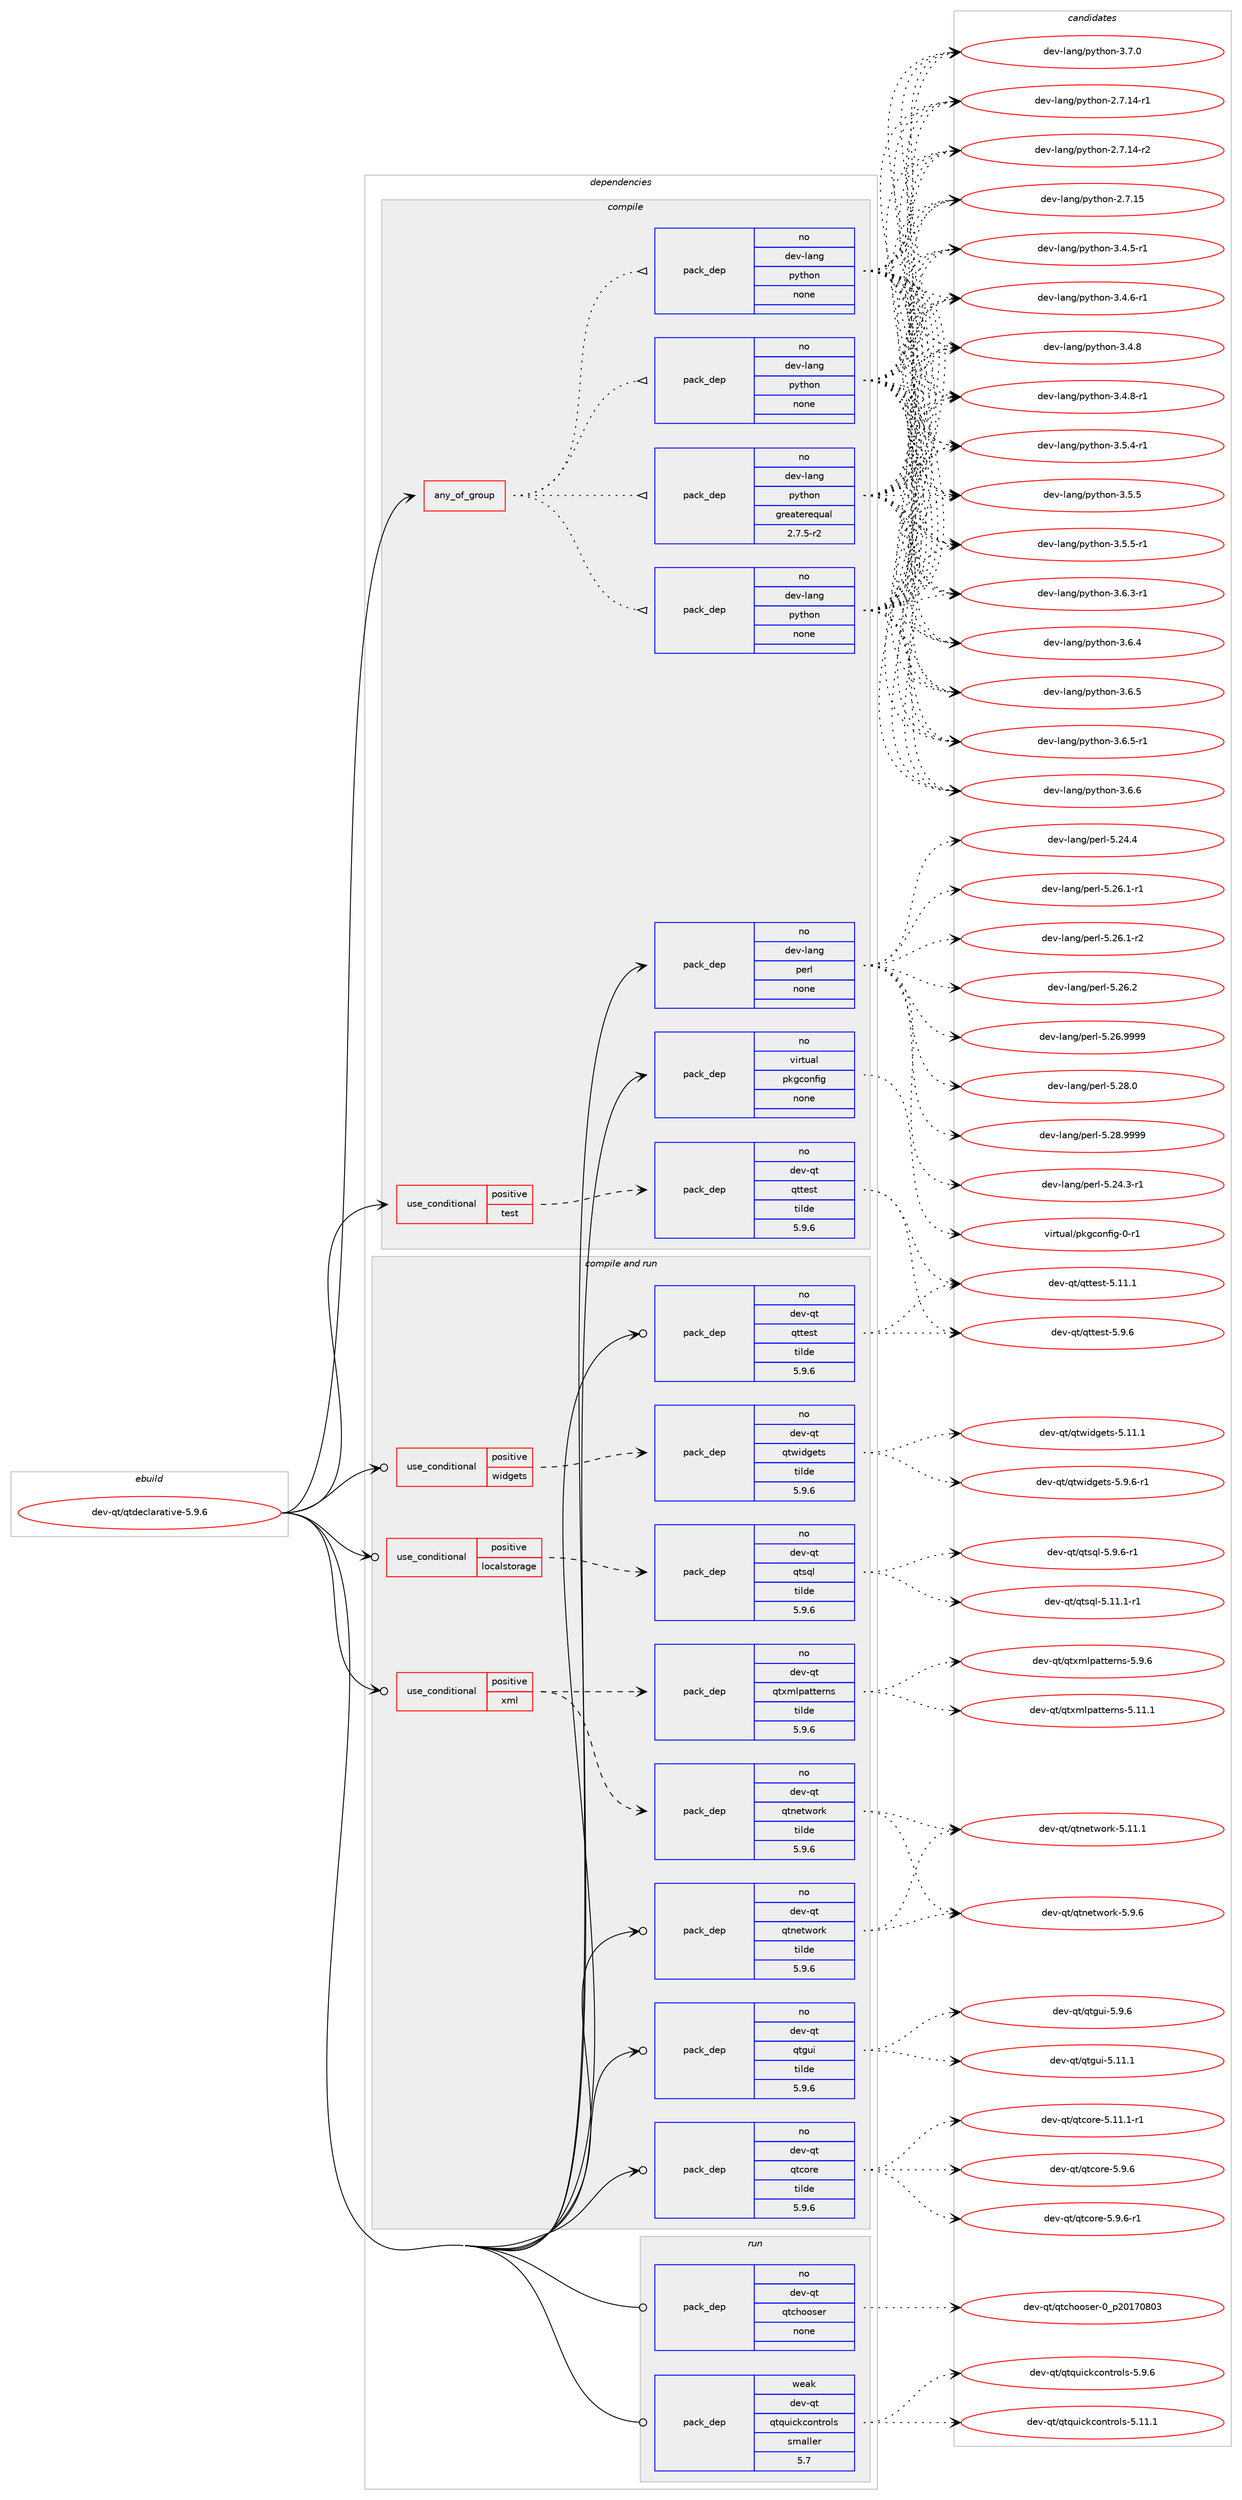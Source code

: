 digraph prolog {

# *************
# Graph options
# *************

newrank=true;
concentrate=true;
compound=true;
graph [rankdir=LR,fontname=Helvetica,fontsize=10,ranksep=1.5];#, ranksep=2.5, nodesep=0.2];
edge  [arrowhead=vee];
node  [fontname=Helvetica,fontsize=10];

# **********
# The ebuild
# **********

subgraph cluster_leftcol {
color=gray;
rank=same;
label=<<i>ebuild</i>>;
id [label="dev-qt/qtdeclarative-5.9.6", color=red, width=4, href="../dev-qt/qtdeclarative-5.9.6.svg"];
}

# ****************
# The dependencies
# ****************

subgraph cluster_midcol {
color=gray;
label=<<i>dependencies</i>>;
subgraph cluster_compile {
fillcolor="#eeeeee";
style=filled;
label=<<i>compile</i>>;
subgraph any115 {
dependency5321 [label=<<TABLE BORDER="0" CELLBORDER="1" CELLSPACING="0" CELLPADDING="4"><TR><TD CELLPADDING="10">any_of_group</TD></TR></TABLE>>, shape=none, color=red];subgraph pack4014 {
dependency5322 [label=<<TABLE BORDER="0" CELLBORDER="1" CELLSPACING="0" CELLPADDING="4" WIDTH="220"><TR><TD ROWSPAN="6" CELLPADDING="30">pack_dep</TD></TR><TR><TD WIDTH="110">no</TD></TR><TR><TD>dev-lang</TD></TR><TR><TD>python</TD></TR><TR><TD>none</TD></TR><TR><TD></TD></TR></TABLE>>, shape=none, color=blue];
}
dependency5321:e -> dependency5322:w [weight=20,style="dotted",arrowhead="oinv"];
subgraph pack4015 {
dependency5323 [label=<<TABLE BORDER="0" CELLBORDER="1" CELLSPACING="0" CELLPADDING="4" WIDTH="220"><TR><TD ROWSPAN="6" CELLPADDING="30">pack_dep</TD></TR><TR><TD WIDTH="110">no</TD></TR><TR><TD>dev-lang</TD></TR><TR><TD>python</TD></TR><TR><TD>none</TD></TR><TR><TD></TD></TR></TABLE>>, shape=none, color=blue];
}
dependency5321:e -> dependency5323:w [weight=20,style="dotted",arrowhead="oinv"];
subgraph pack4016 {
dependency5324 [label=<<TABLE BORDER="0" CELLBORDER="1" CELLSPACING="0" CELLPADDING="4" WIDTH="220"><TR><TD ROWSPAN="6" CELLPADDING="30">pack_dep</TD></TR><TR><TD WIDTH="110">no</TD></TR><TR><TD>dev-lang</TD></TR><TR><TD>python</TD></TR><TR><TD>none</TD></TR><TR><TD></TD></TR></TABLE>>, shape=none, color=blue];
}
dependency5321:e -> dependency5324:w [weight=20,style="dotted",arrowhead="oinv"];
subgraph pack4017 {
dependency5325 [label=<<TABLE BORDER="0" CELLBORDER="1" CELLSPACING="0" CELLPADDING="4" WIDTH="220"><TR><TD ROWSPAN="6" CELLPADDING="30">pack_dep</TD></TR><TR><TD WIDTH="110">no</TD></TR><TR><TD>dev-lang</TD></TR><TR><TD>python</TD></TR><TR><TD>greaterequal</TD></TR><TR><TD>2.7.5-r2</TD></TR></TABLE>>, shape=none, color=blue];
}
dependency5321:e -> dependency5325:w [weight=20,style="dotted",arrowhead="oinv"];
}
id:e -> dependency5321:w [weight=20,style="solid",arrowhead="vee"];
subgraph cond1184 {
dependency5326 [label=<<TABLE BORDER="0" CELLBORDER="1" CELLSPACING="0" CELLPADDING="4"><TR><TD ROWSPAN="3" CELLPADDING="10">use_conditional</TD></TR><TR><TD>positive</TD></TR><TR><TD>test</TD></TR></TABLE>>, shape=none, color=red];
subgraph pack4018 {
dependency5327 [label=<<TABLE BORDER="0" CELLBORDER="1" CELLSPACING="0" CELLPADDING="4" WIDTH="220"><TR><TD ROWSPAN="6" CELLPADDING="30">pack_dep</TD></TR><TR><TD WIDTH="110">no</TD></TR><TR><TD>dev-qt</TD></TR><TR><TD>qttest</TD></TR><TR><TD>tilde</TD></TR><TR><TD>5.9.6</TD></TR></TABLE>>, shape=none, color=blue];
}
dependency5326:e -> dependency5327:w [weight=20,style="dashed",arrowhead="vee"];
}
id:e -> dependency5326:w [weight=20,style="solid",arrowhead="vee"];
subgraph pack4019 {
dependency5328 [label=<<TABLE BORDER="0" CELLBORDER="1" CELLSPACING="0" CELLPADDING="4" WIDTH="220"><TR><TD ROWSPAN="6" CELLPADDING="30">pack_dep</TD></TR><TR><TD WIDTH="110">no</TD></TR><TR><TD>dev-lang</TD></TR><TR><TD>perl</TD></TR><TR><TD>none</TD></TR><TR><TD></TD></TR></TABLE>>, shape=none, color=blue];
}
id:e -> dependency5328:w [weight=20,style="solid",arrowhead="vee"];
subgraph pack4020 {
dependency5329 [label=<<TABLE BORDER="0" CELLBORDER="1" CELLSPACING="0" CELLPADDING="4" WIDTH="220"><TR><TD ROWSPAN="6" CELLPADDING="30">pack_dep</TD></TR><TR><TD WIDTH="110">no</TD></TR><TR><TD>virtual</TD></TR><TR><TD>pkgconfig</TD></TR><TR><TD>none</TD></TR><TR><TD></TD></TR></TABLE>>, shape=none, color=blue];
}
id:e -> dependency5329:w [weight=20,style="solid",arrowhead="vee"];
}
subgraph cluster_compileandrun {
fillcolor="#eeeeee";
style=filled;
label=<<i>compile and run</i>>;
subgraph cond1185 {
dependency5330 [label=<<TABLE BORDER="0" CELLBORDER="1" CELLSPACING="0" CELLPADDING="4"><TR><TD ROWSPAN="3" CELLPADDING="10">use_conditional</TD></TR><TR><TD>positive</TD></TR><TR><TD>localstorage</TD></TR></TABLE>>, shape=none, color=red];
subgraph pack4021 {
dependency5331 [label=<<TABLE BORDER="0" CELLBORDER="1" CELLSPACING="0" CELLPADDING="4" WIDTH="220"><TR><TD ROWSPAN="6" CELLPADDING="30">pack_dep</TD></TR><TR><TD WIDTH="110">no</TD></TR><TR><TD>dev-qt</TD></TR><TR><TD>qtsql</TD></TR><TR><TD>tilde</TD></TR><TR><TD>5.9.6</TD></TR></TABLE>>, shape=none, color=blue];
}
dependency5330:e -> dependency5331:w [weight=20,style="dashed",arrowhead="vee"];
}
id:e -> dependency5330:w [weight=20,style="solid",arrowhead="odotvee"];
subgraph cond1186 {
dependency5332 [label=<<TABLE BORDER="0" CELLBORDER="1" CELLSPACING="0" CELLPADDING="4"><TR><TD ROWSPAN="3" CELLPADDING="10">use_conditional</TD></TR><TR><TD>positive</TD></TR><TR><TD>widgets</TD></TR></TABLE>>, shape=none, color=red];
subgraph pack4022 {
dependency5333 [label=<<TABLE BORDER="0" CELLBORDER="1" CELLSPACING="0" CELLPADDING="4" WIDTH="220"><TR><TD ROWSPAN="6" CELLPADDING="30">pack_dep</TD></TR><TR><TD WIDTH="110">no</TD></TR><TR><TD>dev-qt</TD></TR><TR><TD>qtwidgets</TD></TR><TR><TD>tilde</TD></TR><TR><TD>5.9.6</TD></TR></TABLE>>, shape=none, color=blue];
}
dependency5332:e -> dependency5333:w [weight=20,style="dashed",arrowhead="vee"];
}
id:e -> dependency5332:w [weight=20,style="solid",arrowhead="odotvee"];
subgraph cond1187 {
dependency5334 [label=<<TABLE BORDER="0" CELLBORDER="1" CELLSPACING="0" CELLPADDING="4"><TR><TD ROWSPAN="3" CELLPADDING="10">use_conditional</TD></TR><TR><TD>positive</TD></TR><TR><TD>xml</TD></TR></TABLE>>, shape=none, color=red];
subgraph pack4023 {
dependency5335 [label=<<TABLE BORDER="0" CELLBORDER="1" CELLSPACING="0" CELLPADDING="4" WIDTH="220"><TR><TD ROWSPAN="6" CELLPADDING="30">pack_dep</TD></TR><TR><TD WIDTH="110">no</TD></TR><TR><TD>dev-qt</TD></TR><TR><TD>qtnetwork</TD></TR><TR><TD>tilde</TD></TR><TR><TD>5.9.6</TD></TR></TABLE>>, shape=none, color=blue];
}
dependency5334:e -> dependency5335:w [weight=20,style="dashed",arrowhead="vee"];
subgraph pack4024 {
dependency5336 [label=<<TABLE BORDER="0" CELLBORDER="1" CELLSPACING="0" CELLPADDING="4" WIDTH="220"><TR><TD ROWSPAN="6" CELLPADDING="30">pack_dep</TD></TR><TR><TD WIDTH="110">no</TD></TR><TR><TD>dev-qt</TD></TR><TR><TD>qtxmlpatterns</TD></TR><TR><TD>tilde</TD></TR><TR><TD>5.9.6</TD></TR></TABLE>>, shape=none, color=blue];
}
dependency5334:e -> dependency5336:w [weight=20,style="dashed",arrowhead="vee"];
}
id:e -> dependency5334:w [weight=20,style="solid",arrowhead="odotvee"];
subgraph pack4025 {
dependency5337 [label=<<TABLE BORDER="0" CELLBORDER="1" CELLSPACING="0" CELLPADDING="4" WIDTH="220"><TR><TD ROWSPAN="6" CELLPADDING="30">pack_dep</TD></TR><TR><TD WIDTH="110">no</TD></TR><TR><TD>dev-qt</TD></TR><TR><TD>qtcore</TD></TR><TR><TD>tilde</TD></TR><TR><TD>5.9.6</TD></TR></TABLE>>, shape=none, color=blue];
}
id:e -> dependency5337:w [weight=20,style="solid",arrowhead="odotvee"];
subgraph pack4026 {
dependency5338 [label=<<TABLE BORDER="0" CELLBORDER="1" CELLSPACING="0" CELLPADDING="4" WIDTH="220"><TR><TD ROWSPAN="6" CELLPADDING="30">pack_dep</TD></TR><TR><TD WIDTH="110">no</TD></TR><TR><TD>dev-qt</TD></TR><TR><TD>qtgui</TD></TR><TR><TD>tilde</TD></TR><TR><TD>5.9.6</TD></TR></TABLE>>, shape=none, color=blue];
}
id:e -> dependency5338:w [weight=20,style="solid",arrowhead="odotvee"];
subgraph pack4027 {
dependency5339 [label=<<TABLE BORDER="0" CELLBORDER="1" CELLSPACING="0" CELLPADDING="4" WIDTH="220"><TR><TD ROWSPAN="6" CELLPADDING="30">pack_dep</TD></TR><TR><TD WIDTH="110">no</TD></TR><TR><TD>dev-qt</TD></TR><TR><TD>qtnetwork</TD></TR><TR><TD>tilde</TD></TR><TR><TD>5.9.6</TD></TR></TABLE>>, shape=none, color=blue];
}
id:e -> dependency5339:w [weight=20,style="solid",arrowhead="odotvee"];
subgraph pack4028 {
dependency5340 [label=<<TABLE BORDER="0" CELLBORDER="1" CELLSPACING="0" CELLPADDING="4" WIDTH="220"><TR><TD ROWSPAN="6" CELLPADDING="30">pack_dep</TD></TR><TR><TD WIDTH="110">no</TD></TR><TR><TD>dev-qt</TD></TR><TR><TD>qttest</TD></TR><TR><TD>tilde</TD></TR><TR><TD>5.9.6</TD></TR></TABLE>>, shape=none, color=blue];
}
id:e -> dependency5340:w [weight=20,style="solid",arrowhead="odotvee"];
}
subgraph cluster_run {
fillcolor="#eeeeee";
style=filled;
label=<<i>run</i>>;
subgraph pack4029 {
dependency5341 [label=<<TABLE BORDER="0" CELLBORDER="1" CELLSPACING="0" CELLPADDING="4" WIDTH="220"><TR><TD ROWSPAN="6" CELLPADDING="30">pack_dep</TD></TR><TR><TD WIDTH="110">no</TD></TR><TR><TD>dev-qt</TD></TR><TR><TD>qtchooser</TD></TR><TR><TD>none</TD></TR><TR><TD></TD></TR></TABLE>>, shape=none, color=blue];
}
id:e -> dependency5341:w [weight=20,style="solid",arrowhead="odot"];
subgraph pack4030 {
dependency5342 [label=<<TABLE BORDER="0" CELLBORDER="1" CELLSPACING="0" CELLPADDING="4" WIDTH="220"><TR><TD ROWSPAN="6" CELLPADDING="30">pack_dep</TD></TR><TR><TD WIDTH="110">weak</TD></TR><TR><TD>dev-qt</TD></TR><TR><TD>qtquickcontrols</TD></TR><TR><TD>smaller</TD></TR><TR><TD>5.7</TD></TR></TABLE>>, shape=none, color=blue];
}
id:e -> dependency5342:w [weight=20,style="solid",arrowhead="odot"];
}
}

# **************
# The candidates
# **************

subgraph cluster_choices {
rank=same;
color=gray;
label=<<i>candidates</i>>;

subgraph choice4014 {
color=black;
nodesep=1;
choice100101118451089711010347112121116104111110455046554649524511449 [label="dev-lang/python-2.7.14-r1", color=red, width=4,href="../dev-lang/python-2.7.14-r1.svg"];
choice100101118451089711010347112121116104111110455046554649524511450 [label="dev-lang/python-2.7.14-r2", color=red, width=4,href="../dev-lang/python-2.7.14-r2.svg"];
choice10010111845108971101034711212111610411111045504655464953 [label="dev-lang/python-2.7.15", color=red, width=4,href="../dev-lang/python-2.7.15.svg"];
choice1001011184510897110103471121211161041111104551465246534511449 [label="dev-lang/python-3.4.5-r1", color=red, width=4,href="../dev-lang/python-3.4.5-r1.svg"];
choice1001011184510897110103471121211161041111104551465246544511449 [label="dev-lang/python-3.4.6-r1", color=red, width=4,href="../dev-lang/python-3.4.6-r1.svg"];
choice100101118451089711010347112121116104111110455146524656 [label="dev-lang/python-3.4.8", color=red, width=4,href="../dev-lang/python-3.4.8.svg"];
choice1001011184510897110103471121211161041111104551465246564511449 [label="dev-lang/python-3.4.8-r1", color=red, width=4,href="../dev-lang/python-3.4.8-r1.svg"];
choice1001011184510897110103471121211161041111104551465346524511449 [label="dev-lang/python-3.5.4-r1", color=red, width=4,href="../dev-lang/python-3.5.4-r1.svg"];
choice100101118451089711010347112121116104111110455146534653 [label="dev-lang/python-3.5.5", color=red, width=4,href="../dev-lang/python-3.5.5.svg"];
choice1001011184510897110103471121211161041111104551465346534511449 [label="dev-lang/python-3.5.5-r1", color=red, width=4,href="../dev-lang/python-3.5.5-r1.svg"];
choice1001011184510897110103471121211161041111104551465446514511449 [label="dev-lang/python-3.6.3-r1", color=red, width=4,href="../dev-lang/python-3.6.3-r1.svg"];
choice100101118451089711010347112121116104111110455146544652 [label="dev-lang/python-3.6.4", color=red, width=4,href="../dev-lang/python-3.6.4.svg"];
choice100101118451089711010347112121116104111110455146544653 [label="dev-lang/python-3.6.5", color=red, width=4,href="../dev-lang/python-3.6.5.svg"];
choice1001011184510897110103471121211161041111104551465446534511449 [label="dev-lang/python-3.6.5-r1", color=red, width=4,href="../dev-lang/python-3.6.5-r1.svg"];
choice100101118451089711010347112121116104111110455146544654 [label="dev-lang/python-3.6.6", color=red, width=4,href="../dev-lang/python-3.6.6.svg"];
choice100101118451089711010347112121116104111110455146554648 [label="dev-lang/python-3.7.0", color=red, width=4,href="../dev-lang/python-3.7.0.svg"];
dependency5322:e -> choice100101118451089711010347112121116104111110455046554649524511449:w [style=dotted,weight="100"];
dependency5322:e -> choice100101118451089711010347112121116104111110455046554649524511450:w [style=dotted,weight="100"];
dependency5322:e -> choice10010111845108971101034711212111610411111045504655464953:w [style=dotted,weight="100"];
dependency5322:e -> choice1001011184510897110103471121211161041111104551465246534511449:w [style=dotted,weight="100"];
dependency5322:e -> choice1001011184510897110103471121211161041111104551465246544511449:w [style=dotted,weight="100"];
dependency5322:e -> choice100101118451089711010347112121116104111110455146524656:w [style=dotted,weight="100"];
dependency5322:e -> choice1001011184510897110103471121211161041111104551465246564511449:w [style=dotted,weight="100"];
dependency5322:e -> choice1001011184510897110103471121211161041111104551465346524511449:w [style=dotted,weight="100"];
dependency5322:e -> choice100101118451089711010347112121116104111110455146534653:w [style=dotted,weight="100"];
dependency5322:e -> choice1001011184510897110103471121211161041111104551465346534511449:w [style=dotted,weight="100"];
dependency5322:e -> choice1001011184510897110103471121211161041111104551465446514511449:w [style=dotted,weight="100"];
dependency5322:e -> choice100101118451089711010347112121116104111110455146544652:w [style=dotted,weight="100"];
dependency5322:e -> choice100101118451089711010347112121116104111110455146544653:w [style=dotted,weight="100"];
dependency5322:e -> choice1001011184510897110103471121211161041111104551465446534511449:w [style=dotted,weight="100"];
dependency5322:e -> choice100101118451089711010347112121116104111110455146544654:w [style=dotted,weight="100"];
dependency5322:e -> choice100101118451089711010347112121116104111110455146554648:w [style=dotted,weight="100"];
}
subgraph choice4015 {
color=black;
nodesep=1;
choice100101118451089711010347112121116104111110455046554649524511449 [label="dev-lang/python-2.7.14-r1", color=red, width=4,href="../dev-lang/python-2.7.14-r1.svg"];
choice100101118451089711010347112121116104111110455046554649524511450 [label="dev-lang/python-2.7.14-r2", color=red, width=4,href="../dev-lang/python-2.7.14-r2.svg"];
choice10010111845108971101034711212111610411111045504655464953 [label="dev-lang/python-2.7.15", color=red, width=4,href="../dev-lang/python-2.7.15.svg"];
choice1001011184510897110103471121211161041111104551465246534511449 [label="dev-lang/python-3.4.5-r1", color=red, width=4,href="../dev-lang/python-3.4.5-r1.svg"];
choice1001011184510897110103471121211161041111104551465246544511449 [label="dev-lang/python-3.4.6-r1", color=red, width=4,href="../dev-lang/python-3.4.6-r1.svg"];
choice100101118451089711010347112121116104111110455146524656 [label="dev-lang/python-3.4.8", color=red, width=4,href="../dev-lang/python-3.4.8.svg"];
choice1001011184510897110103471121211161041111104551465246564511449 [label="dev-lang/python-3.4.8-r1", color=red, width=4,href="../dev-lang/python-3.4.8-r1.svg"];
choice1001011184510897110103471121211161041111104551465346524511449 [label="dev-lang/python-3.5.4-r1", color=red, width=4,href="../dev-lang/python-3.5.4-r1.svg"];
choice100101118451089711010347112121116104111110455146534653 [label="dev-lang/python-3.5.5", color=red, width=4,href="../dev-lang/python-3.5.5.svg"];
choice1001011184510897110103471121211161041111104551465346534511449 [label="dev-lang/python-3.5.5-r1", color=red, width=4,href="../dev-lang/python-3.5.5-r1.svg"];
choice1001011184510897110103471121211161041111104551465446514511449 [label="dev-lang/python-3.6.3-r1", color=red, width=4,href="../dev-lang/python-3.6.3-r1.svg"];
choice100101118451089711010347112121116104111110455146544652 [label="dev-lang/python-3.6.4", color=red, width=4,href="../dev-lang/python-3.6.4.svg"];
choice100101118451089711010347112121116104111110455146544653 [label="dev-lang/python-3.6.5", color=red, width=4,href="../dev-lang/python-3.6.5.svg"];
choice1001011184510897110103471121211161041111104551465446534511449 [label="dev-lang/python-3.6.5-r1", color=red, width=4,href="../dev-lang/python-3.6.5-r1.svg"];
choice100101118451089711010347112121116104111110455146544654 [label="dev-lang/python-3.6.6", color=red, width=4,href="../dev-lang/python-3.6.6.svg"];
choice100101118451089711010347112121116104111110455146554648 [label="dev-lang/python-3.7.0", color=red, width=4,href="../dev-lang/python-3.7.0.svg"];
dependency5323:e -> choice100101118451089711010347112121116104111110455046554649524511449:w [style=dotted,weight="100"];
dependency5323:e -> choice100101118451089711010347112121116104111110455046554649524511450:w [style=dotted,weight="100"];
dependency5323:e -> choice10010111845108971101034711212111610411111045504655464953:w [style=dotted,weight="100"];
dependency5323:e -> choice1001011184510897110103471121211161041111104551465246534511449:w [style=dotted,weight="100"];
dependency5323:e -> choice1001011184510897110103471121211161041111104551465246544511449:w [style=dotted,weight="100"];
dependency5323:e -> choice100101118451089711010347112121116104111110455146524656:w [style=dotted,weight="100"];
dependency5323:e -> choice1001011184510897110103471121211161041111104551465246564511449:w [style=dotted,weight="100"];
dependency5323:e -> choice1001011184510897110103471121211161041111104551465346524511449:w [style=dotted,weight="100"];
dependency5323:e -> choice100101118451089711010347112121116104111110455146534653:w [style=dotted,weight="100"];
dependency5323:e -> choice1001011184510897110103471121211161041111104551465346534511449:w [style=dotted,weight="100"];
dependency5323:e -> choice1001011184510897110103471121211161041111104551465446514511449:w [style=dotted,weight="100"];
dependency5323:e -> choice100101118451089711010347112121116104111110455146544652:w [style=dotted,weight="100"];
dependency5323:e -> choice100101118451089711010347112121116104111110455146544653:w [style=dotted,weight="100"];
dependency5323:e -> choice1001011184510897110103471121211161041111104551465446534511449:w [style=dotted,weight="100"];
dependency5323:e -> choice100101118451089711010347112121116104111110455146544654:w [style=dotted,weight="100"];
dependency5323:e -> choice100101118451089711010347112121116104111110455146554648:w [style=dotted,weight="100"];
}
subgraph choice4016 {
color=black;
nodesep=1;
choice100101118451089711010347112121116104111110455046554649524511449 [label="dev-lang/python-2.7.14-r1", color=red, width=4,href="../dev-lang/python-2.7.14-r1.svg"];
choice100101118451089711010347112121116104111110455046554649524511450 [label="dev-lang/python-2.7.14-r2", color=red, width=4,href="../dev-lang/python-2.7.14-r2.svg"];
choice10010111845108971101034711212111610411111045504655464953 [label="dev-lang/python-2.7.15", color=red, width=4,href="../dev-lang/python-2.7.15.svg"];
choice1001011184510897110103471121211161041111104551465246534511449 [label="dev-lang/python-3.4.5-r1", color=red, width=4,href="../dev-lang/python-3.4.5-r1.svg"];
choice1001011184510897110103471121211161041111104551465246544511449 [label="dev-lang/python-3.4.6-r1", color=red, width=4,href="../dev-lang/python-3.4.6-r1.svg"];
choice100101118451089711010347112121116104111110455146524656 [label="dev-lang/python-3.4.8", color=red, width=4,href="../dev-lang/python-3.4.8.svg"];
choice1001011184510897110103471121211161041111104551465246564511449 [label="dev-lang/python-3.4.8-r1", color=red, width=4,href="../dev-lang/python-3.4.8-r1.svg"];
choice1001011184510897110103471121211161041111104551465346524511449 [label="dev-lang/python-3.5.4-r1", color=red, width=4,href="../dev-lang/python-3.5.4-r1.svg"];
choice100101118451089711010347112121116104111110455146534653 [label="dev-lang/python-3.5.5", color=red, width=4,href="../dev-lang/python-3.5.5.svg"];
choice1001011184510897110103471121211161041111104551465346534511449 [label="dev-lang/python-3.5.5-r1", color=red, width=4,href="../dev-lang/python-3.5.5-r1.svg"];
choice1001011184510897110103471121211161041111104551465446514511449 [label="dev-lang/python-3.6.3-r1", color=red, width=4,href="../dev-lang/python-3.6.3-r1.svg"];
choice100101118451089711010347112121116104111110455146544652 [label="dev-lang/python-3.6.4", color=red, width=4,href="../dev-lang/python-3.6.4.svg"];
choice100101118451089711010347112121116104111110455146544653 [label="dev-lang/python-3.6.5", color=red, width=4,href="../dev-lang/python-3.6.5.svg"];
choice1001011184510897110103471121211161041111104551465446534511449 [label="dev-lang/python-3.6.5-r1", color=red, width=4,href="../dev-lang/python-3.6.5-r1.svg"];
choice100101118451089711010347112121116104111110455146544654 [label="dev-lang/python-3.6.6", color=red, width=4,href="../dev-lang/python-3.6.6.svg"];
choice100101118451089711010347112121116104111110455146554648 [label="dev-lang/python-3.7.0", color=red, width=4,href="../dev-lang/python-3.7.0.svg"];
dependency5324:e -> choice100101118451089711010347112121116104111110455046554649524511449:w [style=dotted,weight="100"];
dependency5324:e -> choice100101118451089711010347112121116104111110455046554649524511450:w [style=dotted,weight="100"];
dependency5324:e -> choice10010111845108971101034711212111610411111045504655464953:w [style=dotted,weight="100"];
dependency5324:e -> choice1001011184510897110103471121211161041111104551465246534511449:w [style=dotted,weight="100"];
dependency5324:e -> choice1001011184510897110103471121211161041111104551465246544511449:w [style=dotted,weight="100"];
dependency5324:e -> choice100101118451089711010347112121116104111110455146524656:w [style=dotted,weight="100"];
dependency5324:e -> choice1001011184510897110103471121211161041111104551465246564511449:w [style=dotted,weight="100"];
dependency5324:e -> choice1001011184510897110103471121211161041111104551465346524511449:w [style=dotted,weight="100"];
dependency5324:e -> choice100101118451089711010347112121116104111110455146534653:w [style=dotted,weight="100"];
dependency5324:e -> choice1001011184510897110103471121211161041111104551465346534511449:w [style=dotted,weight="100"];
dependency5324:e -> choice1001011184510897110103471121211161041111104551465446514511449:w [style=dotted,weight="100"];
dependency5324:e -> choice100101118451089711010347112121116104111110455146544652:w [style=dotted,weight="100"];
dependency5324:e -> choice100101118451089711010347112121116104111110455146544653:w [style=dotted,weight="100"];
dependency5324:e -> choice1001011184510897110103471121211161041111104551465446534511449:w [style=dotted,weight="100"];
dependency5324:e -> choice100101118451089711010347112121116104111110455146544654:w [style=dotted,weight="100"];
dependency5324:e -> choice100101118451089711010347112121116104111110455146554648:w [style=dotted,weight="100"];
}
subgraph choice4017 {
color=black;
nodesep=1;
choice100101118451089711010347112121116104111110455046554649524511449 [label="dev-lang/python-2.7.14-r1", color=red, width=4,href="../dev-lang/python-2.7.14-r1.svg"];
choice100101118451089711010347112121116104111110455046554649524511450 [label="dev-lang/python-2.7.14-r2", color=red, width=4,href="../dev-lang/python-2.7.14-r2.svg"];
choice10010111845108971101034711212111610411111045504655464953 [label="dev-lang/python-2.7.15", color=red, width=4,href="../dev-lang/python-2.7.15.svg"];
choice1001011184510897110103471121211161041111104551465246534511449 [label="dev-lang/python-3.4.5-r1", color=red, width=4,href="../dev-lang/python-3.4.5-r1.svg"];
choice1001011184510897110103471121211161041111104551465246544511449 [label="dev-lang/python-3.4.6-r1", color=red, width=4,href="../dev-lang/python-3.4.6-r1.svg"];
choice100101118451089711010347112121116104111110455146524656 [label="dev-lang/python-3.4.8", color=red, width=4,href="../dev-lang/python-3.4.8.svg"];
choice1001011184510897110103471121211161041111104551465246564511449 [label="dev-lang/python-3.4.8-r1", color=red, width=4,href="../dev-lang/python-3.4.8-r1.svg"];
choice1001011184510897110103471121211161041111104551465346524511449 [label="dev-lang/python-3.5.4-r1", color=red, width=4,href="../dev-lang/python-3.5.4-r1.svg"];
choice100101118451089711010347112121116104111110455146534653 [label="dev-lang/python-3.5.5", color=red, width=4,href="../dev-lang/python-3.5.5.svg"];
choice1001011184510897110103471121211161041111104551465346534511449 [label="dev-lang/python-3.5.5-r1", color=red, width=4,href="../dev-lang/python-3.5.5-r1.svg"];
choice1001011184510897110103471121211161041111104551465446514511449 [label="dev-lang/python-3.6.3-r1", color=red, width=4,href="../dev-lang/python-3.6.3-r1.svg"];
choice100101118451089711010347112121116104111110455146544652 [label="dev-lang/python-3.6.4", color=red, width=4,href="../dev-lang/python-3.6.4.svg"];
choice100101118451089711010347112121116104111110455146544653 [label="dev-lang/python-3.6.5", color=red, width=4,href="../dev-lang/python-3.6.5.svg"];
choice1001011184510897110103471121211161041111104551465446534511449 [label="dev-lang/python-3.6.5-r1", color=red, width=4,href="../dev-lang/python-3.6.5-r1.svg"];
choice100101118451089711010347112121116104111110455146544654 [label="dev-lang/python-3.6.6", color=red, width=4,href="../dev-lang/python-3.6.6.svg"];
choice100101118451089711010347112121116104111110455146554648 [label="dev-lang/python-3.7.0", color=red, width=4,href="../dev-lang/python-3.7.0.svg"];
dependency5325:e -> choice100101118451089711010347112121116104111110455046554649524511449:w [style=dotted,weight="100"];
dependency5325:e -> choice100101118451089711010347112121116104111110455046554649524511450:w [style=dotted,weight="100"];
dependency5325:e -> choice10010111845108971101034711212111610411111045504655464953:w [style=dotted,weight="100"];
dependency5325:e -> choice1001011184510897110103471121211161041111104551465246534511449:w [style=dotted,weight="100"];
dependency5325:e -> choice1001011184510897110103471121211161041111104551465246544511449:w [style=dotted,weight="100"];
dependency5325:e -> choice100101118451089711010347112121116104111110455146524656:w [style=dotted,weight="100"];
dependency5325:e -> choice1001011184510897110103471121211161041111104551465246564511449:w [style=dotted,weight="100"];
dependency5325:e -> choice1001011184510897110103471121211161041111104551465346524511449:w [style=dotted,weight="100"];
dependency5325:e -> choice100101118451089711010347112121116104111110455146534653:w [style=dotted,weight="100"];
dependency5325:e -> choice1001011184510897110103471121211161041111104551465346534511449:w [style=dotted,weight="100"];
dependency5325:e -> choice1001011184510897110103471121211161041111104551465446514511449:w [style=dotted,weight="100"];
dependency5325:e -> choice100101118451089711010347112121116104111110455146544652:w [style=dotted,weight="100"];
dependency5325:e -> choice100101118451089711010347112121116104111110455146544653:w [style=dotted,weight="100"];
dependency5325:e -> choice1001011184510897110103471121211161041111104551465446534511449:w [style=dotted,weight="100"];
dependency5325:e -> choice100101118451089711010347112121116104111110455146544654:w [style=dotted,weight="100"];
dependency5325:e -> choice100101118451089711010347112121116104111110455146554648:w [style=dotted,weight="100"];
}
subgraph choice4018 {
color=black;
nodesep=1;
choice100101118451131164711311611610111511645534649494649 [label="dev-qt/qttest-5.11.1", color=red, width=4,href="../dev-qt/qttest-5.11.1.svg"];
choice1001011184511311647113116116101115116455346574654 [label="dev-qt/qttest-5.9.6", color=red, width=4,href="../dev-qt/qttest-5.9.6.svg"];
dependency5327:e -> choice100101118451131164711311611610111511645534649494649:w [style=dotted,weight="100"];
dependency5327:e -> choice1001011184511311647113116116101115116455346574654:w [style=dotted,weight="100"];
}
subgraph choice4019 {
color=black;
nodesep=1;
choice100101118451089711010347112101114108455346505246514511449 [label="dev-lang/perl-5.24.3-r1", color=red, width=4,href="../dev-lang/perl-5.24.3-r1.svg"];
choice10010111845108971101034711210111410845534650524652 [label="dev-lang/perl-5.24.4", color=red, width=4,href="../dev-lang/perl-5.24.4.svg"];
choice100101118451089711010347112101114108455346505446494511449 [label="dev-lang/perl-5.26.1-r1", color=red, width=4,href="../dev-lang/perl-5.26.1-r1.svg"];
choice100101118451089711010347112101114108455346505446494511450 [label="dev-lang/perl-5.26.1-r2", color=red, width=4,href="../dev-lang/perl-5.26.1-r2.svg"];
choice10010111845108971101034711210111410845534650544650 [label="dev-lang/perl-5.26.2", color=red, width=4,href="../dev-lang/perl-5.26.2.svg"];
choice10010111845108971101034711210111410845534650544657575757 [label="dev-lang/perl-5.26.9999", color=red, width=4,href="../dev-lang/perl-5.26.9999.svg"];
choice10010111845108971101034711210111410845534650564648 [label="dev-lang/perl-5.28.0", color=red, width=4,href="../dev-lang/perl-5.28.0.svg"];
choice10010111845108971101034711210111410845534650564657575757 [label="dev-lang/perl-5.28.9999", color=red, width=4,href="../dev-lang/perl-5.28.9999.svg"];
dependency5328:e -> choice100101118451089711010347112101114108455346505246514511449:w [style=dotted,weight="100"];
dependency5328:e -> choice10010111845108971101034711210111410845534650524652:w [style=dotted,weight="100"];
dependency5328:e -> choice100101118451089711010347112101114108455346505446494511449:w [style=dotted,weight="100"];
dependency5328:e -> choice100101118451089711010347112101114108455346505446494511450:w [style=dotted,weight="100"];
dependency5328:e -> choice10010111845108971101034711210111410845534650544650:w [style=dotted,weight="100"];
dependency5328:e -> choice10010111845108971101034711210111410845534650544657575757:w [style=dotted,weight="100"];
dependency5328:e -> choice10010111845108971101034711210111410845534650564648:w [style=dotted,weight="100"];
dependency5328:e -> choice10010111845108971101034711210111410845534650564657575757:w [style=dotted,weight="100"];
}
subgraph choice4020 {
color=black;
nodesep=1;
choice11810511411611797108471121071039911111010210510345484511449 [label="virtual/pkgconfig-0-r1", color=red, width=4,href="../virtual/pkgconfig-0-r1.svg"];
dependency5329:e -> choice11810511411611797108471121071039911111010210510345484511449:w [style=dotted,weight="100"];
}
subgraph choice4021 {
color=black;
nodesep=1;
choice1001011184511311647113116115113108455346494946494511449 [label="dev-qt/qtsql-5.11.1-r1", color=red, width=4,href="../dev-qt/qtsql-5.11.1-r1.svg"];
choice10010111845113116471131161151131084553465746544511449 [label="dev-qt/qtsql-5.9.6-r1", color=red, width=4,href="../dev-qt/qtsql-5.9.6-r1.svg"];
dependency5331:e -> choice1001011184511311647113116115113108455346494946494511449:w [style=dotted,weight="100"];
dependency5331:e -> choice10010111845113116471131161151131084553465746544511449:w [style=dotted,weight="100"];
}
subgraph choice4022 {
color=black;
nodesep=1;
choice100101118451131164711311611910510010310111611545534649494649 [label="dev-qt/qtwidgets-5.11.1", color=red, width=4,href="../dev-qt/qtwidgets-5.11.1.svg"];
choice10010111845113116471131161191051001031011161154553465746544511449 [label="dev-qt/qtwidgets-5.9.6-r1", color=red, width=4,href="../dev-qt/qtwidgets-5.9.6-r1.svg"];
dependency5333:e -> choice100101118451131164711311611910510010310111611545534649494649:w [style=dotted,weight="100"];
dependency5333:e -> choice10010111845113116471131161191051001031011161154553465746544511449:w [style=dotted,weight="100"];
}
subgraph choice4023 {
color=black;
nodesep=1;
choice100101118451131164711311611010111611911111410745534649494649 [label="dev-qt/qtnetwork-5.11.1", color=red, width=4,href="../dev-qt/qtnetwork-5.11.1.svg"];
choice1001011184511311647113116110101116119111114107455346574654 [label="dev-qt/qtnetwork-5.9.6", color=red, width=4,href="../dev-qt/qtnetwork-5.9.6.svg"];
dependency5335:e -> choice100101118451131164711311611010111611911111410745534649494649:w [style=dotted,weight="100"];
dependency5335:e -> choice1001011184511311647113116110101116119111114107455346574654:w [style=dotted,weight="100"];
}
subgraph choice4024 {
color=black;
nodesep=1;
choice10010111845113116471131161201091081129711611610111411011545534649494649 [label="dev-qt/qtxmlpatterns-5.11.1", color=red, width=4,href="../dev-qt/qtxmlpatterns-5.11.1.svg"];
choice100101118451131164711311612010910811297116116101114110115455346574654 [label="dev-qt/qtxmlpatterns-5.9.6", color=red, width=4,href="../dev-qt/qtxmlpatterns-5.9.6.svg"];
dependency5336:e -> choice10010111845113116471131161201091081129711611610111411011545534649494649:w [style=dotted,weight="100"];
dependency5336:e -> choice100101118451131164711311612010910811297116116101114110115455346574654:w [style=dotted,weight="100"];
}
subgraph choice4025 {
color=black;
nodesep=1;
choice100101118451131164711311699111114101455346494946494511449 [label="dev-qt/qtcore-5.11.1-r1", color=red, width=4,href="../dev-qt/qtcore-5.11.1-r1.svg"];
choice100101118451131164711311699111114101455346574654 [label="dev-qt/qtcore-5.9.6", color=red, width=4,href="../dev-qt/qtcore-5.9.6.svg"];
choice1001011184511311647113116991111141014553465746544511449 [label="dev-qt/qtcore-5.9.6-r1", color=red, width=4,href="../dev-qt/qtcore-5.9.6-r1.svg"];
dependency5337:e -> choice100101118451131164711311699111114101455346494946494511449:w [style=dotted,weight="100"];
dependency5337:e -> choice100101118451131164711311699111114101455346574654:w [style=dotted,weight="100"];
dependency5337:e -> choice1001011184511311647113116991111141014553465746544511449:w [style=dotted,weight="100"];
}
subgraph choice4026 {
color=black;
nodesep=1;
choice100101118451131164711311610311710545534649494649 [label="dev-qt/qtgui-5.11.1", color=red, width=4,href="../dev-qt/qtgui-5.11.1.svg"];
choice1001011184511311647113116103117105455346574654 [label="dev-qt/qtgui-5.9.6", color=red, width=4,href="../dev-qt/qtgui-5.9.6.svg"];
dependency5338:e -> choice100101118451131164711311610311710545534649494649:w [style=dotted,weight="100"];
dependency5338:e -> choice1001011184511311647113116103117105455346574654:w [style=dotted,weight="100"];
}
subgraph choice4027 {
color=black;
nodesep=1;
choice100101118451131164711311611010111611911111410745534649494649 [label="dev-qt/qtnetwork-5.11.1", color=red, width=4,href="../dev-qt/qtnetwork-5.11.1.svg"];
choice1001011184511311647113116110101116119111114107455346574654 [label="dev-qt/qtnetwork-5.9.6", color=red, width=4,href="../dev-qt/qtnetwork-5.9.6.svg"];
dependency5339:e -> choice100101118451131164711311611010111611911111410745534649494649:w [style=dotted,weight="100"];
dependency5339:e -> choice1001011184511311647113116110101116119111114107455346574654:w [style=dotted,weight="100"];
}
subgraph choice4028 {
color=black;
nodesep=1;
choice100101118451131164711311611610111511645534649494649 [label="dev-qt/qttest-5.11.1", color=red, width=4,href="../dev-qt/qttest-5.11.1.svg"];
choice1001011184511311647113116116101115116455346574654 [label="dev-qt/qttest-5.9.6", color=red, width=4,href="../dev-qt/qttest-5.9.6.svg"];
dependency5340:e -> choice100101118451131164711311611610111511645534649494649:w [style=dotted,weight="100"];
dependency5340:e -> choice1001011184511311647113116116101115116455346574654:w [style=dotted,weight="100"];
}
subgraph choice4029 {
color=black;
nodesep=1;
choice1001011184511311647113116991041111111151011144548951125048495548564851 [label="dev-qt/qtchooser-0_p20170803", color=red, width=4,href="../dev-qt/qtchooser-0_p20170803.svg"];
dependency5341:e -> choice1001011184511311647113116991041111111151011144548951125048495548564851:w [style=dotted,weight="100"];
}
subgraph choice4030 {
color=black;
nodesep=1;
choice1001011184511311647113116113117105991079911111011611411110811545534649494649 [label="dev-qt/qtquickcontrols-5.11.1", color=red, width=4,href="../dev-qt/qtquickcontrols-5.11.1.svg"];
choice10010111845113116471131161131171059910799111110116114111108115455346574654 [label="dev-qt/qtquickcontrols-5.9.6", color=red, width=4,href="../dev-qt/qtquickcontrols-5.9.6.svg"];
dependency5342:e -> choice1001011184511311647113116113117105991079911111011611411110811545534649494649:w [style=dotted,weight="100"];
dependency5342:e -> choice10010111845113116471131161131171059910799111110116114111108115455346574654:w [style=dotted,weight="100"];
}
}

}
